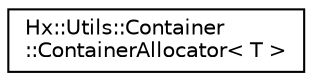 digraph "Graphical Class Hierarchy"
{
  edge [fontname="Helvetica",fontsize="10",labelfontname="Helvetica",labelfontsize="10"];
  node [fontname="Helvetica",fontsize="10",shape=record];
  rankdir="LR";
  Node0 [label="Hx::Utils::Container\l::ContainerAllocator\< T \>",height=0.2,width=0.4,color="black", fillcolor="white", style="filled",URL="$structHx_1_1Utils_1_1Container_1_1ContainerAllocator.html"];
}
